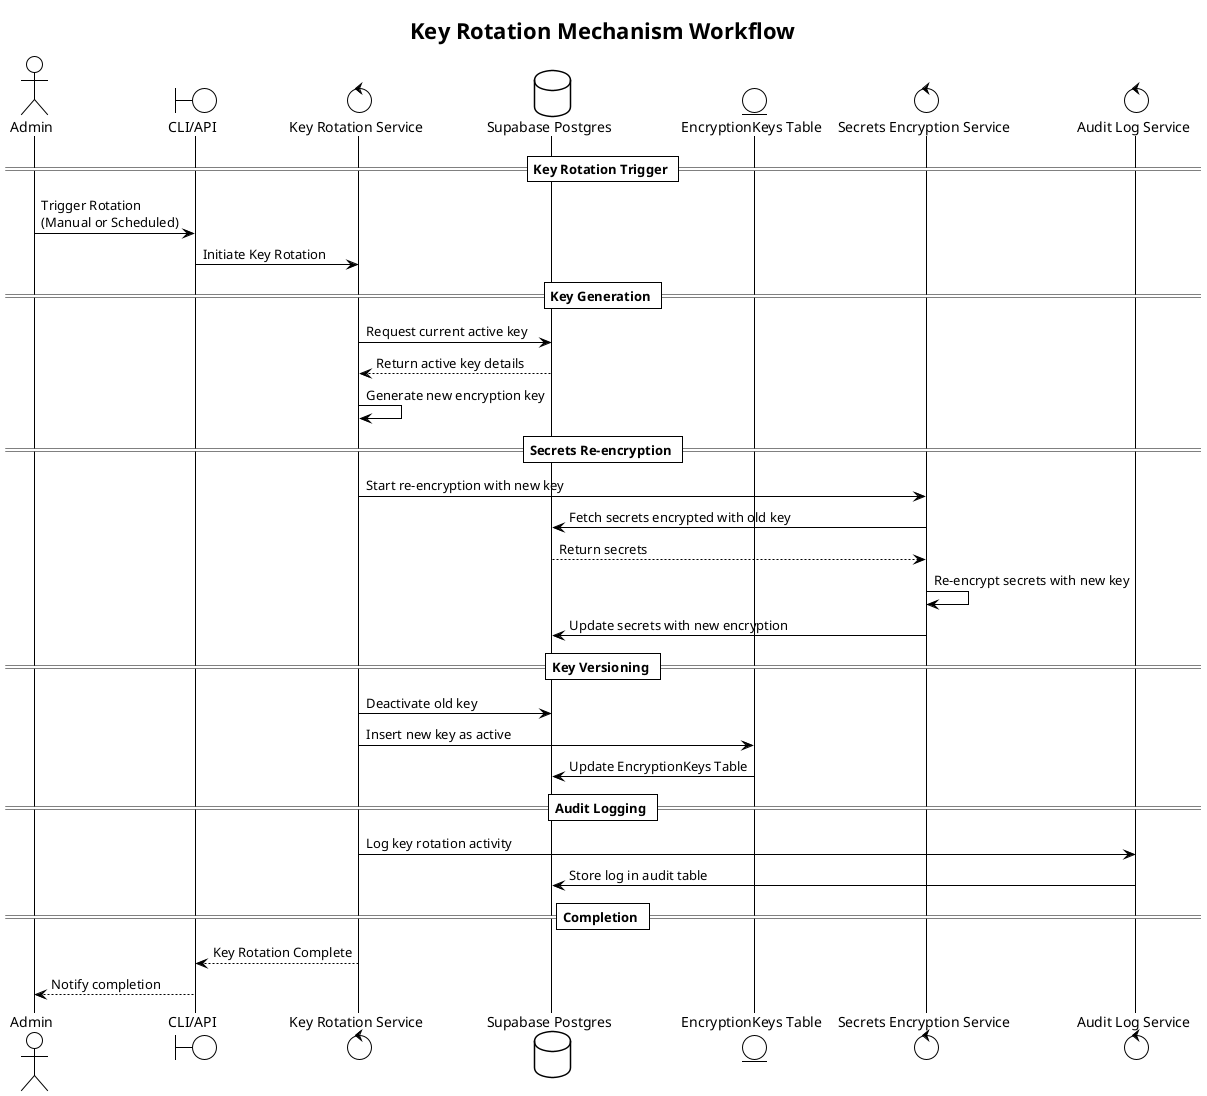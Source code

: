 @startuml
!theme plain

title Key Rotation Mechanism Workflow

actor Admin as admin
boundary "CLI/API" as cli
control "Key Rotation Service" as krs
database "Supabase Postgres" as db
entity "EncryptionKeys Table" as ekt
control "Secrets Encryption Service" as ses
control "Audit Log Service" as als

== Key Rotation Trigger ==
admin -> cli : Trigger Rotation\n(Manual or Scheduled)
cli -> krs : Initiate Key Rotation

== Key Generation ==
krs -> db : Request current active key
db --> krs : Return active key details
krs -> krs : Generate new encryption key

== Secrets Re-encryption ==
krs -> ses : Start re-encryption with new key
ses -> db : Fetch secrets encrypted with old key
db --> ses : Return secrets
ses -> ses : Re-encrypt secrets with new key
ses -> db : Update secrets with new encryption

== Key Versioning ==
krs -> db : Deactivate old key
krs -> ekt : Insert new key as active
ekt -> db : Update EncryptionKeys Table

== Audit Logging ==
krs -> als : Log key rotation activity
als -> db : Store log in audit table

== Completion ==
krs --> cli : Key Rotation Complete
cli --> admin : Notify completion

@enduml